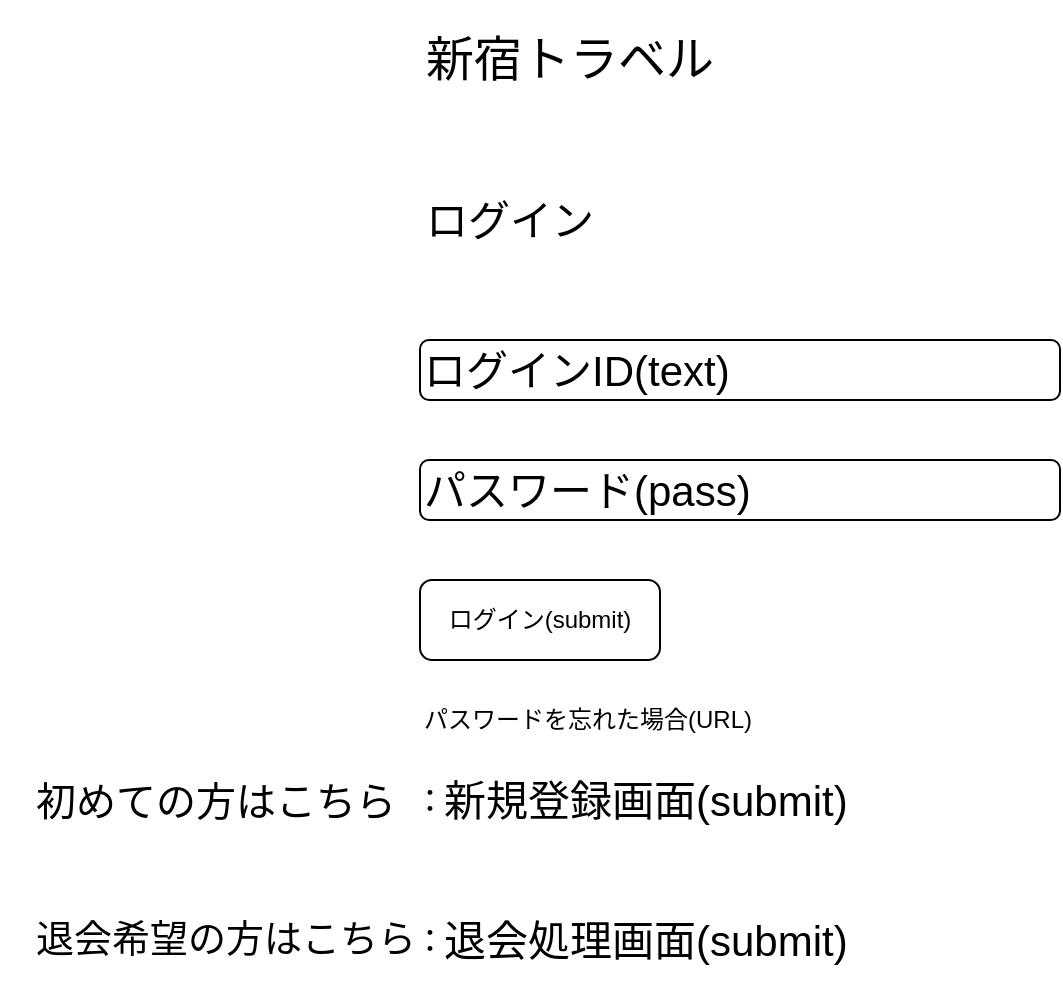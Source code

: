 <mxfile version="16.5.1" type="device"><diagram id="mHR9vVb-u7FgFpJh9CsJ" name="ページ1"><mxGraphModel dx="868" dy="553" grid="1" gridSize="10" guides="1" tooltips="1" connect="1" arrows="1" fold="1" page="1" pageScale="1" pageWidth="827" pageHeight="1169" math="0" shadow="0"><root><mxCell id="0"/><mxCell id="1" parent="0"/><mxCell id="iPr59ZOaPZ35MnBzulv5-1" value="&lt;font style=&quot;font-size: 24px&quot;&gt;新宿トラベル&lt;/font&gt;" style="rounded=0;whiteSpace=wrap;html=1;strokeColor=none;" vertex="1" parent="1"><mxGeometry x="170" y="20" width="250" height="60" as="geometry"/></mxCell><mxCell id="iPr59ZOaPZ35MnBzulv5-2" value="&lt;font style=&quot;font-size: 21px&quot;&gt;ログイン&lt;/font&gt;" style="rounded=0;whiteSpace=wrap;html=1;strokeColor=none;" vertex="1" parent="1"><mxGeometry x="140" y="100" width="250" height="60" as="geometry"/></mxCell><mxCell id="iPr59ZOaPZ35MnBzulv5-3" value="ログインID(text)" style="rounded=1;whiteSpace=wrap;html=1;fontSize=21;align=left;" vertex="1" parent="1"><mxGeometry x="220" y="190" width="320" height="30" as="geometry"/></mxCell><mxCell id="iPr59ZOaPZ35MnBzulv5-5" value="パスワード(pass)" style="rounded=1;whiteSpace=wrap;html=1;fontSize=21;align=left;" vertex="1" parent="1"><mxGeometry x="220" y="250" width="320" height="30" as="geometry"/></mxCell><mxCell id="iPr59ZOaPZ35MnBzulv5-8" value="&lt;font style=&quot;font-size: 12px&quot;&gt;パスワードを忘れた場合(URL)&lt;/font&gt;" style="rounded=0;whiteSpace=wrap;html=1;strokeColor=none;align=left;" vertex="1" parent="1"><mxGeometry x="220" y="370" width="300" height="20" as="geometry"/></mxCell><mxCell id="iPr59ZOaPZ35MnBzulv5-9" value="ログイン(submit)" style="rounded=1;whiteSpace=wrap;html=1;fontSize=12;" vertex="1" parent="1"><mxGeometry x="220" y="310" width="120" height="40" as="geometry"/></mxCell><mxCell id="iPr59ZOaPZ35MnBzulv5-10" value="&lt;font style=&quot;font-size: 20px&quot;&gt;初めての方はこちら&lt;/font&gt;" style="rounded=0;whiteSpace=wrap;html=1;fontSize=16;align=right;strokeColor=none;" vertex="1" parent="1"><mxGeometry x="10" y="400" width="200" height="40" as="geometry"/></mxCell><mxCell id="iPr59ZOaPZ35MnBzulv5-11" value="&lt;font style=&quot;font-size: 16px&quot;&gt;：&lt;/font&gt;" style="rounded=0;whiteSpace=wrap;html=1;fontSize=12;strokeColor=none;" vertex="1" parent="1"><mxGeometry x="220" y="390" width="10" height="60" as="geometry"/></mxCell><mxCell id="iPr59ZOaPZ35MnBzulv5-12" value="新規登録画面(submit)" style="rounded=0;whiteSpace=wrap;html=1;fontSize=21;align=left;strokeColor=none;" vertex="1" parent="1"><mxGeometry x="230" y="405" width="285" height="30" as="geometry"/></mxCell><mxCell id="iPr59ZOaPZ35MnBzulv5-13" value="&lt;font style=&quot;font-size: 19px&quot;&gt;退会希望の方はこちら&lt;/font&gt;" style="rounded=0;whiteSpace=wrap;html=1;fontSize=16;align=right;strokeColor=none;" vertex="1" parent="1"><mxGeometry x="20" y="470" width="200" height="40" as="geometry"/></mxCell><mxCell id="iPr59ZOaPZ35MnBzulv5-14" value="&lt;font style=&quot;font-size: 16px&quot;&gt;：&lt;/font&gt;" style="rounded=0;whiteSpace=wrap;html=1;fontSize=12;strokeColor=none;" vertex="1" parent="1"><mxGeometry x="220" y="460" width="10" height="60" as="geometry"/></mxCell><mxCell id="iPr59ZOaPZ35MnBzulv5-17" value="退会処理画面(submit)" style="rounded=0;whiteSpace=wrap;html=1;fontSize=21;align=left;strokeColor=none;" vertex="1" parent="1"><mxGeometry x="230" y="475" width="285" height="30" as="geometry"/></mxCell></root></mxGraphModel></diagram></mxfile>